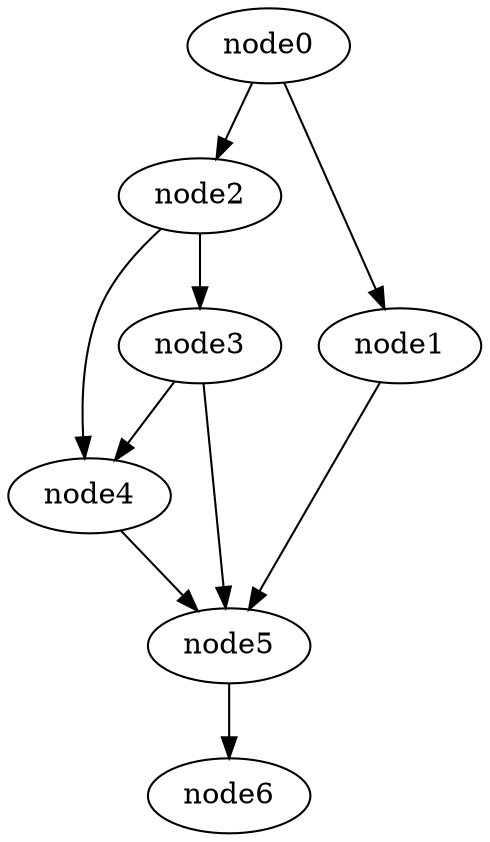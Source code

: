 digraph g{
	node6
	node5 -> node6
	node4 -> node5
	node3 -> node5
	node3 -> node4
	node2 -> node4
	node2 -> node3
	node1 -> node5
	node0 -> node2
	node0 -> node1
}

